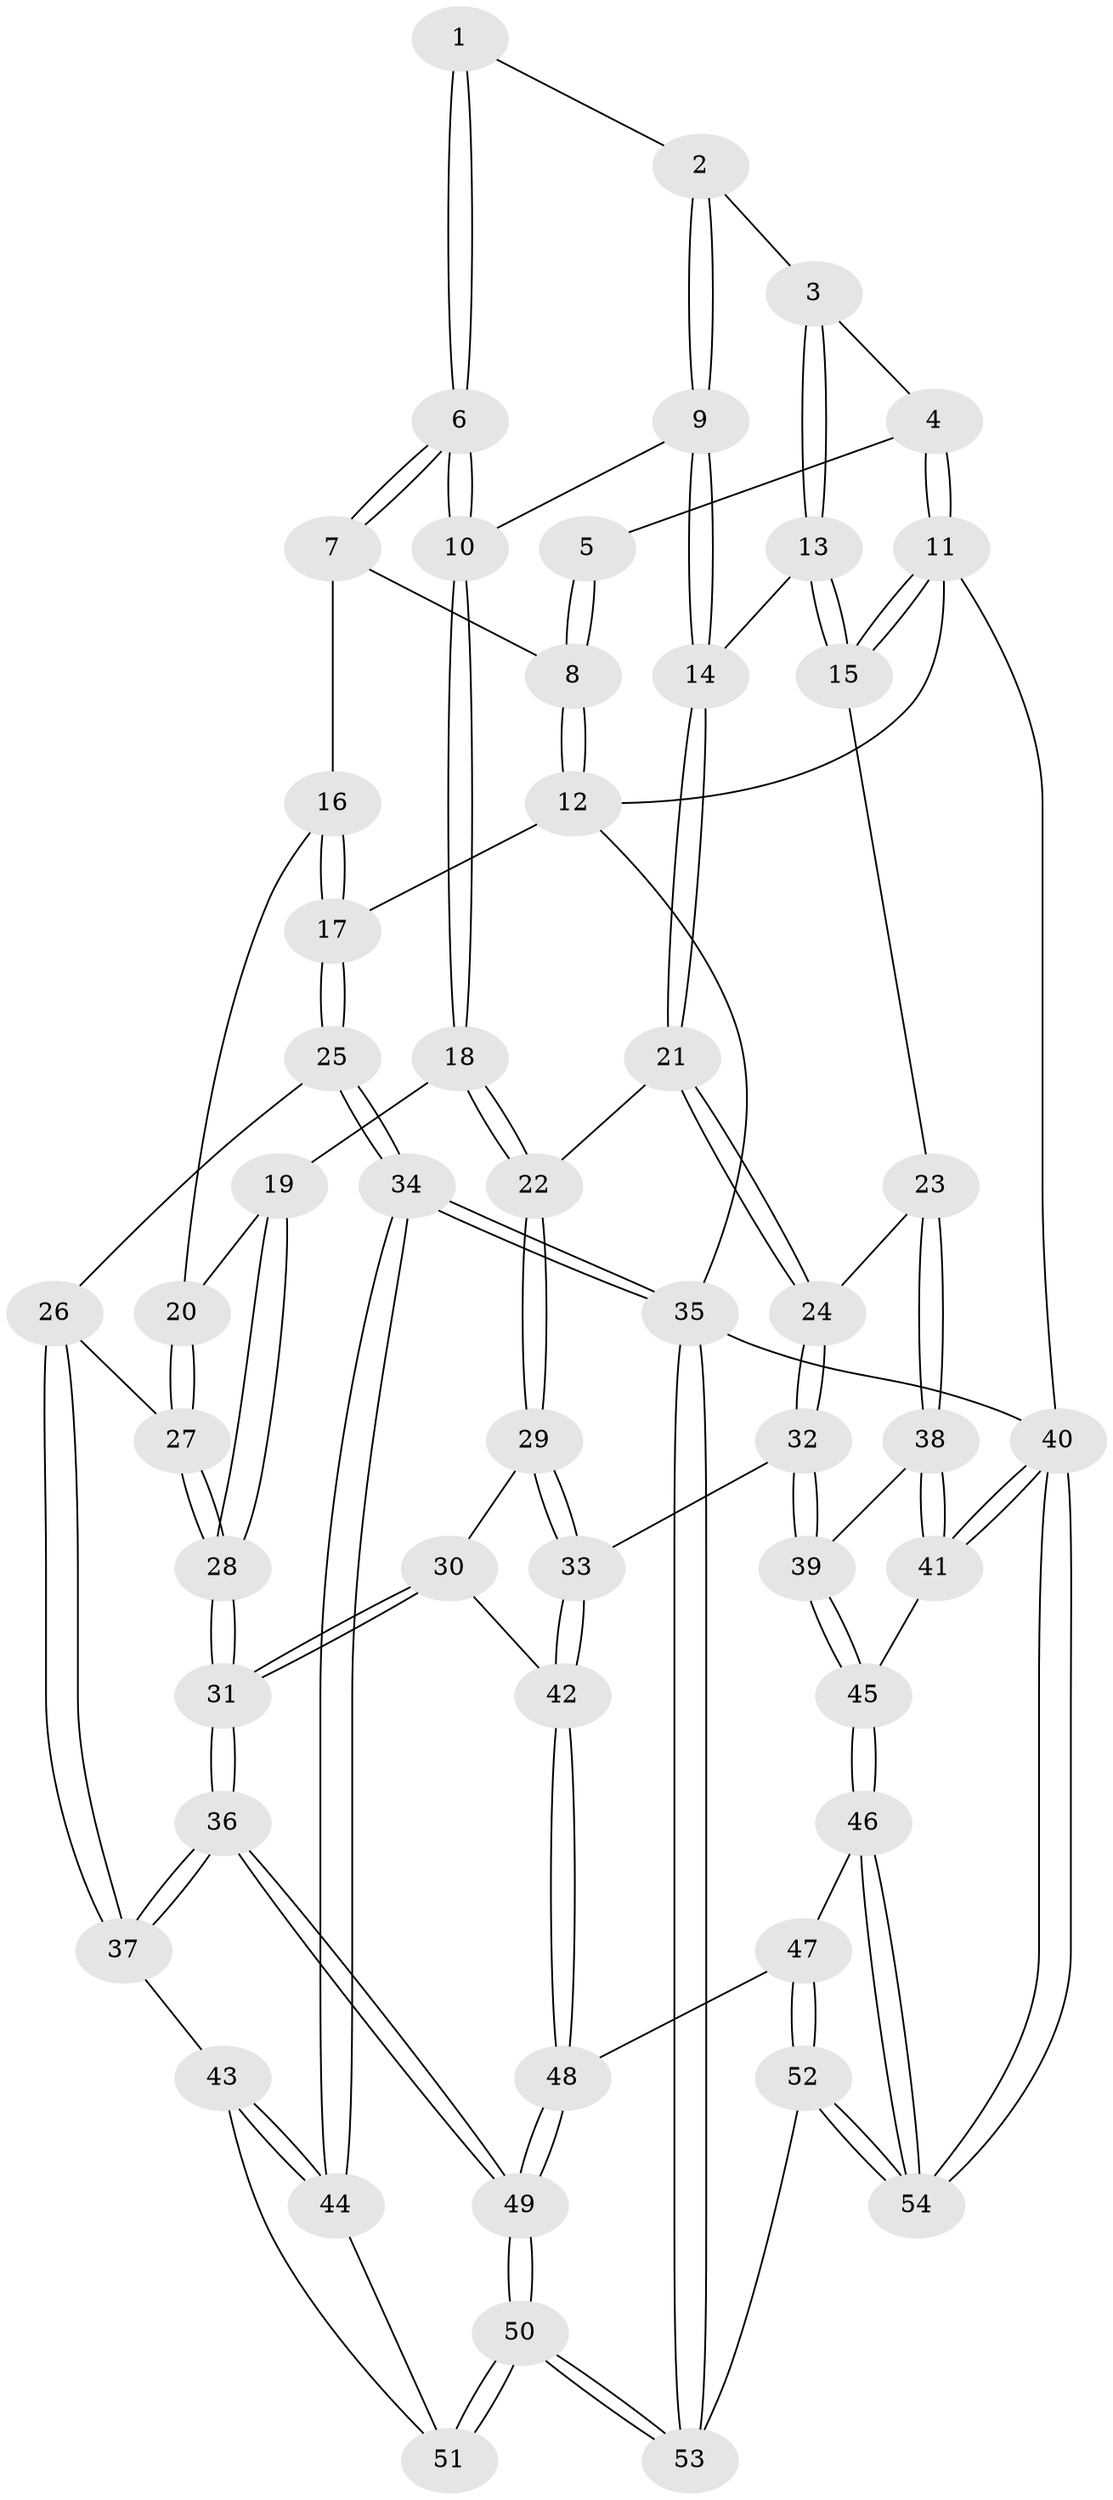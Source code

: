 // coarse degree distribution, {3: 0.6842105263157895, 2: 0.05263157894736842, 4: 0.2631578947368421}
// Generated by graph-tools (version 1.1) at 2025/38/03/04/25 23:38:33]
// undirected, 54 vertices, 132 edges
graph export_dot {
  node [color=gray90,style=filled];
  1 [pos="+0.2922173868374163+0.05427814405910485"];
  2 [pos="+0.45224050725719867+0.11007207395529976"];
  3 [pos="+0.7496901735287131+0"];
  4 [pos="+0.7970285667035061+0"];
  5 [pos="+0.07980602711726328+0"];
  6 [pos="+0.28030741626197747+0.32045570886676045"];
  7 [pos="+0.17337059548581812+0.2997347470613626"];
  8 [pos="+0+0"];
  9 [pos="+0.3731948848359664+0.30409136311634666"];
  10 [pos="+0.30466200785125314+0.33417859234567127"];
  11 [pos="+1+0"];
  12 [pos="+0+0"];
  13 [pos="+0.6915383264776783+0.32425609704205743"];
  14 [pos="+0.6786095615268944+0.34857196988585865"];
  15 [pos="+1+0.37634234949062106"];
  16 [pos="+0.13872994458464466+0.32764668118353624"];
  17 [pos="+0+0.3323739855564978"];
  18 [pos="+0.32085432573722183+0.4672376773072619"];
  19 [pos="+0.2932466501562491+0.5230049536704173"];
  20 [pos="+0.05732316812205889+0.4908276284312915"];
  21 [pos="+0.6810144408165745+0.44982364772434486"];
  22 [pos="+0.5283242279564241+0.5382982540091759"];
  23 [pos="+1+0.5111058548022338"];
  24 [pos="+0.7275767740458841+0.5115540788077196"];
  25 [pos="+0+0.5902600111211593"];
  26 [pos="+0+0.5684365224286897"];
  27 [pos="+0+0.556055655925312"];
  28 [pos="+0.273068023102118+0.6411233568581856"];
  29 [pos="+0.5186349126850842+0.5696753060638147"];
  30 [pos="+0.43797460757810563+0.6768102955143008"];
  31 [pos="+0.29570931843195974+0.7354361721813382"];
  32 [pos="+0.7551246205039525+0.7164274093966673"];
  33 [pos="+0.6133900112397631+0.7672703477686531"];
  34 [pos="+0+0.9027814036553427"];
  35 [pos="+0+1"];
  36 [pos="+0.28406405220788283+0.7786876087404434"];
  37 [pos="+0.18241224537258469+0.7826849220898171"];
  38 [pos="+1+0.5261326262883931"];
  39 [pos="+0.780461570705803+0.7364610656039792"];
  40 [pos="+1+1"];
  41 [pos="+1+0.8172627743049208"];
  42 [pos="+0.60752348924969+0.7715825476381201"];
  43 [pos="+0.04128750771866469+0.842577443718506"];
  44 [pos="+0+0.8955417603256065"];
  45 [pos="+0.7963909172165704+0.7612123765119463"];
  46 [pos="+0.8068810881170327+0.9521154990160365"];
  47 [pos="+0.5833239946523859+0.9077762638364515"];
  48 [pos="+0.5705018583089912+0.8313888682825125"];
  49 [pos="+0.30772445525950726+0.8321831312026112"];
  50 [pos="+0.3103261514723657+1"];
  51 [pos="+0.14630579483428208+0.9647846206458773"];
  52 [pos="+0.46243585443334656+1"];
  53 [pos="+0.3296497106676483+1"];
  54 [pos="+1+1"];
  1 -- 2;
  1 -- 6;
  1 -- 6;
  2 -- 3;
  2 -- 9;
  2 -- 9;
  3 -- 4;
  3 -- 13;
  3 -- 13;
  4 -- 5;
  4 -- 11;
  4 -- 11;
  5 -- 8;
  5 -- 8;
  6 -- 7;
  6 -- 7;
  6 -- 10;
  6 -- 10;
  7 -- 8;
  7 -- 16;
  8 -- 12;
  8 -- 12;
  9 -- 10;
  9 -- 14;
  9 -- 14;
  10 -- 18;
  10 -- 18;
  11 -- 12;
  11 -- 15;
  11 -- 15;
  11 -- 40;
  12 -- 17;
  12 -- 35;
  13 -- 14;
  13 -- 15;
  13 -- 15;
  14 -- 21;
  14 -- 21;
  15 -- 23;
  16 -- 17;
  16 -- 17;
  16 -- 20;
  17 -- 25;
  17 -- 25;
  18 -- 19;
  18 -- 22;
  18 -- 22;
  19 -- 20;
  19 -- 28;
  19 -- 28;
  20 -- 27;
  20 -- 27;
  21 -- 22;
  21 -- 24;
  21 -- 24;
  22 -- 29;
  22 -- 29;
  23 -- 24;
  23 -- 38;
  23 -- 38;
  24 -- 32;
  24 -- 32;
  25 -- 26;
  25 -- 34;
  25 -- 34;
  26 -- 27;
  26 -- 37;
  26 -- 37;
  27 -- 28;
  27 -- 28;
  28 -- 31;
  28 -- 31;
  29 -- 30;
  29 -- 33;
  29 -- 33;
  30 -- 31;
  30 -- 31;
  30 -- 42;
  31 -- 36;
  31 -- 36;
  32 -- 33;
  32 -- 39;
  32 -- 39;
  33 -- 42;
  33 -- 42;
  34 -- 35;
  34 -- 35;
  34 -- 44;
  34 -- 44;
  35 -- 53;
  35 -- 53;
  35 -- 40;
  36 -- 37;
  36 -- 37;
  36 -- 49;
  36 -- 49;
  37 -- 43;
  38 -- 39;
  38 -- 41;
  38 -- 41;
  39 -- 45;
  39 -- 45;
  40 -- 41;
  40 -- 41;
  40 -- 54;
  40 -- 54;
  41 -- 45;
  42 -- 48;
  42 -- 48;
  43 -- 44;
  43 -- 44;
  43 -- 51;
  44 -- 51;
  45 -- 46;
  45 -- 46;
  46 -- 47;
  46 -- 54;
  46 -- 54;
  47 -- 48;
  47 -- 52;
  47 -- 52;
  48 -- 49;
  48 -- 49;
  49 -- 50;
  49 -- 50;
  50 -- 51;
  50 -- 51;
  50 -- 53;
  50 -- 53;
  52 -- 53;
  52 -- 54;
  52 -- 54;
}
